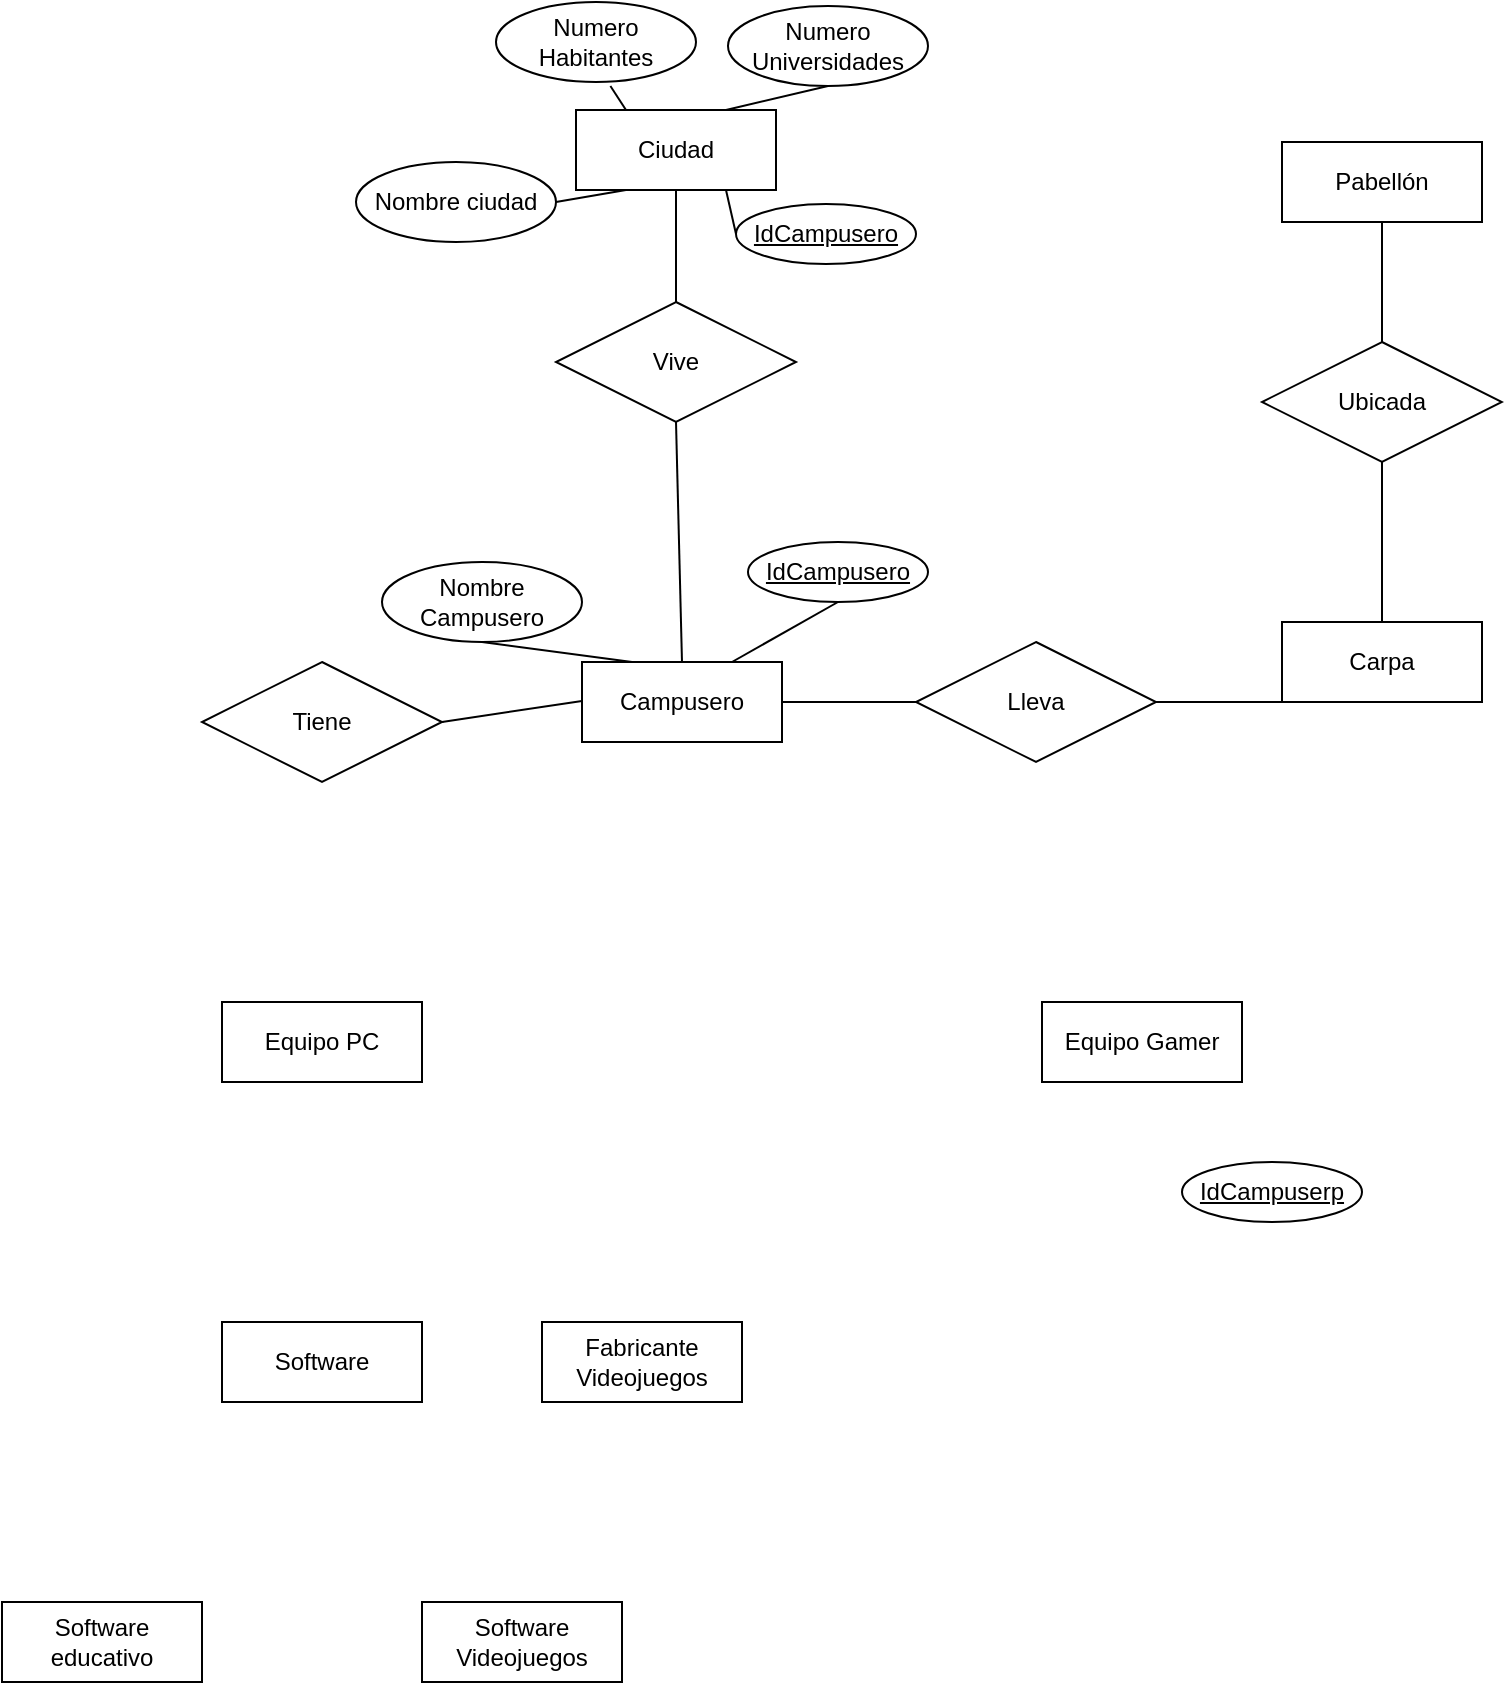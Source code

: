 <mxfile version="24.0.7" type="github">
  <diagram name="Página-1" id="9QIQpxU6GxvaB8XjjUQe">
    <mxGraphModel dx="1050" dy="1742" grid="1" gridSize="10" guides="1" tooltips="1" connect="1" arrows="1" fold="1" page="1" pageScale="1" pageWidth="827" pageHeight="1169" math="0" shadow="0">
      <root>
        <mxCell id="0" />
        <mxCell id="1" parent="0" />
        <mxCell id="IAeugJOY2xlaUl9D0Psf-1" value="Campusero" style="whiteSpace=wrap;html=1;align=center;" vertex="1" parent="1">
          <mxGeometry x="320" y="10" width="100" height="40" as="geometry" />
        </mxCell>
        <mxCell id="IAeugJOY2xlaUl9D0Psf-2" value="IdCampusero" style="ellipse;whiteSpace=wrap;html=1;align=center;fontStyle=4;" vertex="1" parent="1">
          <mxGeometry x="403" y="-50" width="90" height="30" as="geometry" />
        </mxCell>
        <mxCell id="IAeugJOY2xlaUl9D0Psf-4" value="IdCampuserp" style="ellipse;whiteSpace=wrap;html=1;align=center;fontStyle=4;" vertex="1" parent="1">
          <mxGeometry x="620" y="260" width="90" height="30" as="geometry" />
        </mxCell>
        <mxCell id="IAeugJOY2xlaUl9D0Psf-5" value="Ciudad" style="whiteSpace=wrap;html=1;align=center;" vertex="1" parent="1">
          <mxGeometry x="317" y="-266" width="100" height="40" as="geometry" />
        </mxCell>
        <mxCell id="IAeugJOY2xlaUl9D0Psf-6" value="Equipo Gamer" style="whiteSpace=wrap;html=1;align=center;" vertex="1" parent="1">
          <mxGeometry x="550" y="180" width="100" height="40" as="geometry" />
        </mxCell>
        <mxCell id="IAeugJOY2xlaUl9D0Psf-7" value="Carpa" style="whiteSpace=wrap;html=1;align=center;" vertex="1" parent="1">
          <mxGeometry x="670" y="-10" width="100" height="40" as="geometry" />
        </mxCell>
        <mxCell id="IAeugJOY2xlaUl9D0Psf-8" value="Pabellón" style="whiteSpace=wrap;html=1;align=center;" vertex="1" parent="1">
          <mxGeometry x="670" y="-250" width="100" height="40" as="geometry" />
        </mxCell>
        <mxCell id="IAeugJOY2xlaUl9D0Psf-9" value="Equipo PC" style="whiteSpace=wrap;html=1;align=center;" vertex="1" parent="1">
          <mxGeometry x="140" y="180" width="100" height="40" as="geometry" />
        </mxCell>
        <mxCell id="IAeugJOY2xlaUl9D0Psf-10" value="Software" style="whiteSpace=wrap;html=1;align=center;" vertex="1" parent="1">
          <mxGeometry x="140" y="340" width="100" height="40" as="geometry" />
        </mxCell>
        <mxCell id="IAeugJOY2xlaUl9D0Psf-11" value="Software educativo" style="whiteSpace=wrap;html=1;align=center;" vertex="1" parent="1">
          <mxGeometry x="30" y="480" width="100" height="40" as="geometry" />
        </mxCell>
        <mxCell id="IAeugJOY2xlaUl9D0Psf-12" value="Software Videojuegos" style="whiteSpace=wrap;html=1;align=center;" vertex="1" parent="1">
          <mxGeometry x="240" y="480" width="100" height="40" as="geometry" />
        </mxCell>
        <mxCell id="IAeugJOY2xlaUl9D0Psf-13" value="Fabricante Videojuegos" style="whiteSpace=wrap;html=1;align=center;" vertex="1" parent="1">
          <mxGeometry x="300" y="340" width="100" height="40" as="geometry" />
        </mxCell>
        <mxCell id="IAeugJOY2xlaUl9D0Psf-15" value="Nombre Campusero" style="ellipse;whiteSpace=wrap;html=1;align=center;" vertex="1" parent="1">
          <mxGeometry x="220" y="-40" width="100" height="40" as="geometry" />
        </mxCell>
        <mxCell id="IAeugJOY2xlaUl9D0Psf-16" value="Lleva" style="shape=rhombus;perimeter=rhombusPerimeter;whiteSpace=wrap;html=1;align=center;" vertex="1" parent="1">
          <mxGeometry x="487" width="120" height="60" as="geometry" />
        </mxCell>
        <mxCell id="IAeugJOY2xlaUl9D0Psf-17" value="Tiene" style="shape=rhombus;perimeter=rhombusPerimeter;whiteSpace=wrap;html=1;align=center;" vertex="1" parent="1">
          <mxGeometry x="130" y="10" width="120" height="60" as="geometry" />
        </mxCell>
        <mxCell id="IAeugJOY2xlaUl9D0Psf-18" value="Vive" style="shape=rhombus;perimeter=rhombusPerimeter;whiteSpace=wrap;html=1;align=center;" vertex="1" parent="1">
          <mxGeometry x="307" y="-170" width="120" height="60" as="geometry" />
        </mxCell>
        <mxCell id="IAeugJOY2xlaUl9D0Psf-21" value="" style="endArrow=none;html=1;rounded=0;exitX=0.5;exitY=0;exitDx=0;exitDy=0;entryX=0.5;entryY=1;entryDx=0;entryDy=0;" edge="1" parent="1" source="IAeugJOY2xlaUl9D0Psf-1" target="IAeugJOY2xlaUl9D0Psf-18">
          <mxGeometry relative="1" as="geometry">
            <mxPoint x="330" y="-40" as="sourcePoint" />
            <mxPoint x="490" y="-40" as="targetPoint" />
          </mxGeometry>
        </mxCell>
        <mxCell id="IAeugJOY2xlaUl9D0Psf-22" value="" style="endArrow=none;html=1;rounded=0;exitX=0.5;exitY=1;exitDx=0;exitDy=0;entryX=0.25;entryY=0;entryDx=0;entryDy=0;" edge="1" parent="1" source="IAeugJOY2xlaUl9D0Psf-15" target="IAeugJOY2xlaUl9D0Psf-1">
          <mxGeometry relative="1" as="geometry">
            <mxPoint x="330" y="-40" as="sourcePoint" />
            <mxPoint x="490" y="-40" as="targetPoint" />
          </mxGeometry>
        </mxCell>
        <mxCell id="IAeugJOY2xlaUl9D0Psf-23" value="" style="endArrow=none;html=1;rounded=0;exitX=0.5;exitY=1;exitDx=0;exitDy=0;entryX=0.75;entryY=0;entryDx=0;entryDy=0;" edge="1" parent="1" source="IAeugJOY2xlaUl9D0Psf-2" target="IAeugJOY2xlaUl9D0Psf-1">
          <mxGeometry relative="1" as="geometry">
            <mxPoint x="330" y="-40" as="sourcePoint" />
            <mxPoint x="490" y="-40" as="targetPoint" />
          </mxGeometry>
        </mxCell>
        <mxCell id="IAeugJOY2xlaUl9D0Psf-24" value="" style="endArrow=none;html=1;rounded=0;entryX=0.5;entryY=1;entryDx=0;entryDy=0;exitX=0.5;exitY=0;exitDx=0;exitDy=0;" edge="1" parent="1" source="IAeugJOY2xlaUl9D0Psf-18" target="IAeugJOY2xlaUl9D0Psf-5">
          <mxGeometry relative="1" as="geometry">
            <mxPoint x="640" y="-236" as="sourcePoint" />
            <mxPoint x="660" y="-136" as="targetPoint" />
          </mxGeometry>
        </mxCell>
        <mxCell id="IAeugJOY2xlaUl9D0Psf-25" value="IdCampusero" style="ellipse;whiteSpace=wrap;html=1;align=center;fontStyle=4;" vertex="1" parent="1">
          <mxGeometry x="397" y="-219" width="90" height="30" as="geometry" />
        </mxCell>
        <mxCell id="IAeugJOY2xlaUl9D0Psf-26" value="Numero Habitantes" style="ellipse;whiteSpace=wrap;html=1;align=center;" vertex="1" parent="1">
          <mxGeometry x="277" y="-320" width="100" height="40" as="geometry" />
        </mxCell>
        <mxCell id="IAeugJOY2xlaUl9D0Psf-27" value="Numero Universidades" style="ellipse;whiteSpace=wrap;html=1;align=center;" vertex="1" parent="1">
          <mxGeometry x="393" y="-318" width="100" height="40" as="geometry" />
        </mxCell>
        <mxCell id="IAeugJOY2xlaUl9D0Psf-28" value="" style="endArrow=none;html=1;rounded=0;exitX=0.572;exitY=1.05;exitDx=0;exitDy=0;exitPerimeter=0;entryX=0.25;entryY=0;entryDx=0;entryDy=0;" edge="1" parent="1" source="IAeugJOY2xlaUl9D0Psf-26" target="IAeugJOY2xlaUl9D0Psf-5">
          <mxGeometry relative="1" as="geometry">
            <mxPoint x="187" y="-66" as="sourcePoint" />
            <mxPoint x="347" y="-66" as="targetPoint" />
          </mxGeometry>
        </mxCell>
        <mxCell id="IAeugJOY2xlaUl9D0Psf-29" value="" style="endArrow=none;html=1;rounded=0;exitX=0.5;exitY=1;exitDx=0;exitDy=0;entryX=0.75;entryY=0;entryDx=0;entryDy=0;" edge="1" parent="1" source="IAeugJOY2xlaUl9D0Psf-27" target="IAeugJOY2xlaUl9D0Psf-5">
          <mxGeometry relative="1" as="geometry">
            <mxPoint x="344" y="-284" as="sourcePoint" />
            <mxPoint x="352" y="-256" as="targetPoint" />
          </mxGeometry>
        </mxCell>
        <mxCell id="IAeugJOY2xlaUl9D0Psf-30" value="" style="endArrow=none;html=1;rounded=0;exitX=0;exitY=0.5;exitDx=0;exitDy=0;entryX=0.75;entryY=1;entryDx=0;entryDy=0;" edge="1" parent="1" source="IAeugJOY2xlaUl9D0Psf-25" target="IAeugJOY2xlaUl9D0Psf-5">
          <mxGeometry relative="1" as="geometry">
            <mxPoint x="467" y="-286" as="sourcePoint" />
            <mxPoint x="402" y="-256" as="targetPoint" />
          </mxGeometry>
        </mxCell>
        <mxCell id="IAeugJOY2xlaUl9D0Psf-31" value="Nombre ciudad" style="ellipse;whiteSpace=wrap;html=1;align=center;" vertex="1" parent="1">
          <mxGeometry x="207" y="-240" width="100" height="40" as="geometry" />
        </mxCell>
        <mxCell id="IAeugJOY2xlaUl9D0Psf-32" value="" style="endArrow=none;html=1;rounded=0;exitX=1;exitY=0.5;exitDx=0;exitDy=0;entryX=0.25;entryY=1;entryDx=0;entryDy=0;" edge="1" parent="1" source="IAeugJOY2xlaUl9D0Psf-31" target="IAeugJOY2xlaUl9D0Psf-5">
          <mxGeometry relative="1" as="geometry">
            <mxPoint x="187" y="-66" as="sourcePoint" />
            <mxPoint x="347" y="-66" as="targetPoint" />
          </mxGeometry>
        </mxCell>
        <mxCell id="IAeugJOY2xlaUl9D0Psf-33" value="" style="endArrow=none;html=1;rounded=0;exitX=1;exitY=0.5;exitDx=0;exitDy=0;" edge="1" parent="1" source="IAeugJOY2xlaUl9D0Psf-17">
          <mxGeometry relative="1" as="geometry">
            <mxPoint x="160" y="29.5" as="sourcePoint" />
            <mxPoint x="320" y="29.5" as="targetPoint" />
          </mxGeometry>
        </mxCell>
        <mxCell id="IAeugJOY2xlaUl9D0Psf-34" value="Ubicada" style="shape=rhombus;perimeter=rhombusPerimeter;whiteSpace=wrap;html=1;align=center;" vertex="1" parent="1">
          <mxGeometry x="660" y="-150" width="120" height="60" as="geometry" />
        </mxCell>
        <mxCell id="IAeugJOY2xlaUl9D0Psf-35" value="" style="endArrow=none;html=1;rounded=0;exitX=1;exitY=0.5;exitDx=0;exitDy=0;entryX=0;entryY=0.5;entryDx=0;entryDy=0;" edge="1" parent="1" source="IAeugJOY2xlaUl9D0Psf-1" target="IAeugJOY2xlaUl9D0Psf-16">
          <mxGeometry relative="1" as="geometry">
            <mxPoint x="330" y="-120" as="sourcePoint" />
            <mxPoint x="490" y="-120" as="targetPoint" />
          </mxGeometry>
        </mxCell>
        <mxCell id="IAeugJOY2xlaUl9D0Psf-36" value="" style="endArrow=none;html=1;rounded=0;exitX=1;exitY=0.5;exitDx=0;exitDy=0;entryX=0.5;entryY=1;entryDx=0;entryDy=0;" edge="1" parent="1" source="IAeugJOY2xlaUl9D0Psf-16" target="IAeugJOY2xlaUl9D0Psf-7">
          <mxGeometry relative="1" as="geometry">
            <mxPoint x="330" y="-120" as="sourcePoint" />
            <mxPoint x="490" y="-120" as="targetPoint" />
          </mxGeometry>
        </mxCell>
        <mxCell id="IAeugJOY2xlaUl9D0Psf-37" value="" style="endArrow=none;html=1;rounded=0;entryX=0.5;entryY=1;entryDx=0;entryDy=0;exitX=0.5;exitY=0;exitDx=0;exitDy=0;" edge="1" parent="1" source="IAeugJOY2xlaUl9D0Psf-7" target="IAeugJOY2xlaUl9D0Psf-34">
          <mxGeometry relative="1" as="geometry">
            <mxPoint x="330" y="-120" as="sourcePoint" />
            <mxPoint x="490" y="-120" as="targetPoint" />
          </mxGeometry>
        </mxCell>
        <mxCell id="IAeugJOY2xlaUl9D0Psf-39" value="" style="endArrow=none;html=1;rounded=0;entryX=0.5;entryY=0;entryDx=0;entryDy=0;exitX=0.5;exitY=1;exitDx=0;exitDy=0;" edge="1" parent="1" source="IAeugJOY2xlaUl9D0Psf-8" target="IAeugJOY2xlaUl9D0Psf-34">
          <mxGeometry relative="1" as="geometry">
            <mxPoint x="330" y="-120" as="sourcePoint" />
            <mxPoint x="490" y="-120" as="targetPoint" />
          </mxGeometry>
        </mxCell>
      </root>
    </mxGraphModel>
  </diagram>
</mxfile>
